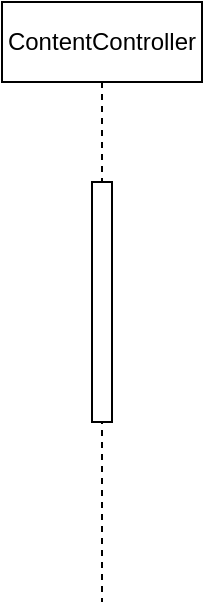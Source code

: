 <mxfile version="17.4.3" type="github">
  <diagram id="rUN5KzVGXAF8q-OH2IqZ" name="第 1 页">
    <mxGraphModel dx="2076" dy="966" grid="1" gridSize="10" guides="1" tooltips="1" connect="1" arrows="1" fold="1" page="1" pageScale="1" pageWidth="827" pageHeight="1169" math="0" shadow="0">
      <root>
        <mxCell id="0" />
        <mxCell id="1" parent="0" />
        <mxCell id="Z9LiHGhNITF9_QhwEXv6-15" value="ContentController" style="shape=umlLifeline;perimeter=lifelinePerimeter;whiteSpace=wrap;html=1;container=1;collapsible=0;recursiveResize=0;outlineConnect=0;" vertex="1" parent="1">
          <mxGeometry x="120" y="70" width="100" height="300" as="geometry" />
        </mxCell>
        <mxCell id="Z9LiHGhNITF9_QhwEXv6-16" value="" style="html=1;points=[];perimeter=orthogonalPerimeter;" vertex="1" parent="Z9LiHGhNITF9_QhwEXv6-15">
          <mxGeometry x="45" y="90" width="10" height="120" as="geometry" />
        </mxCell>
      </root>
    </mxGraphModel>
  </diagram>
</mxfile>
